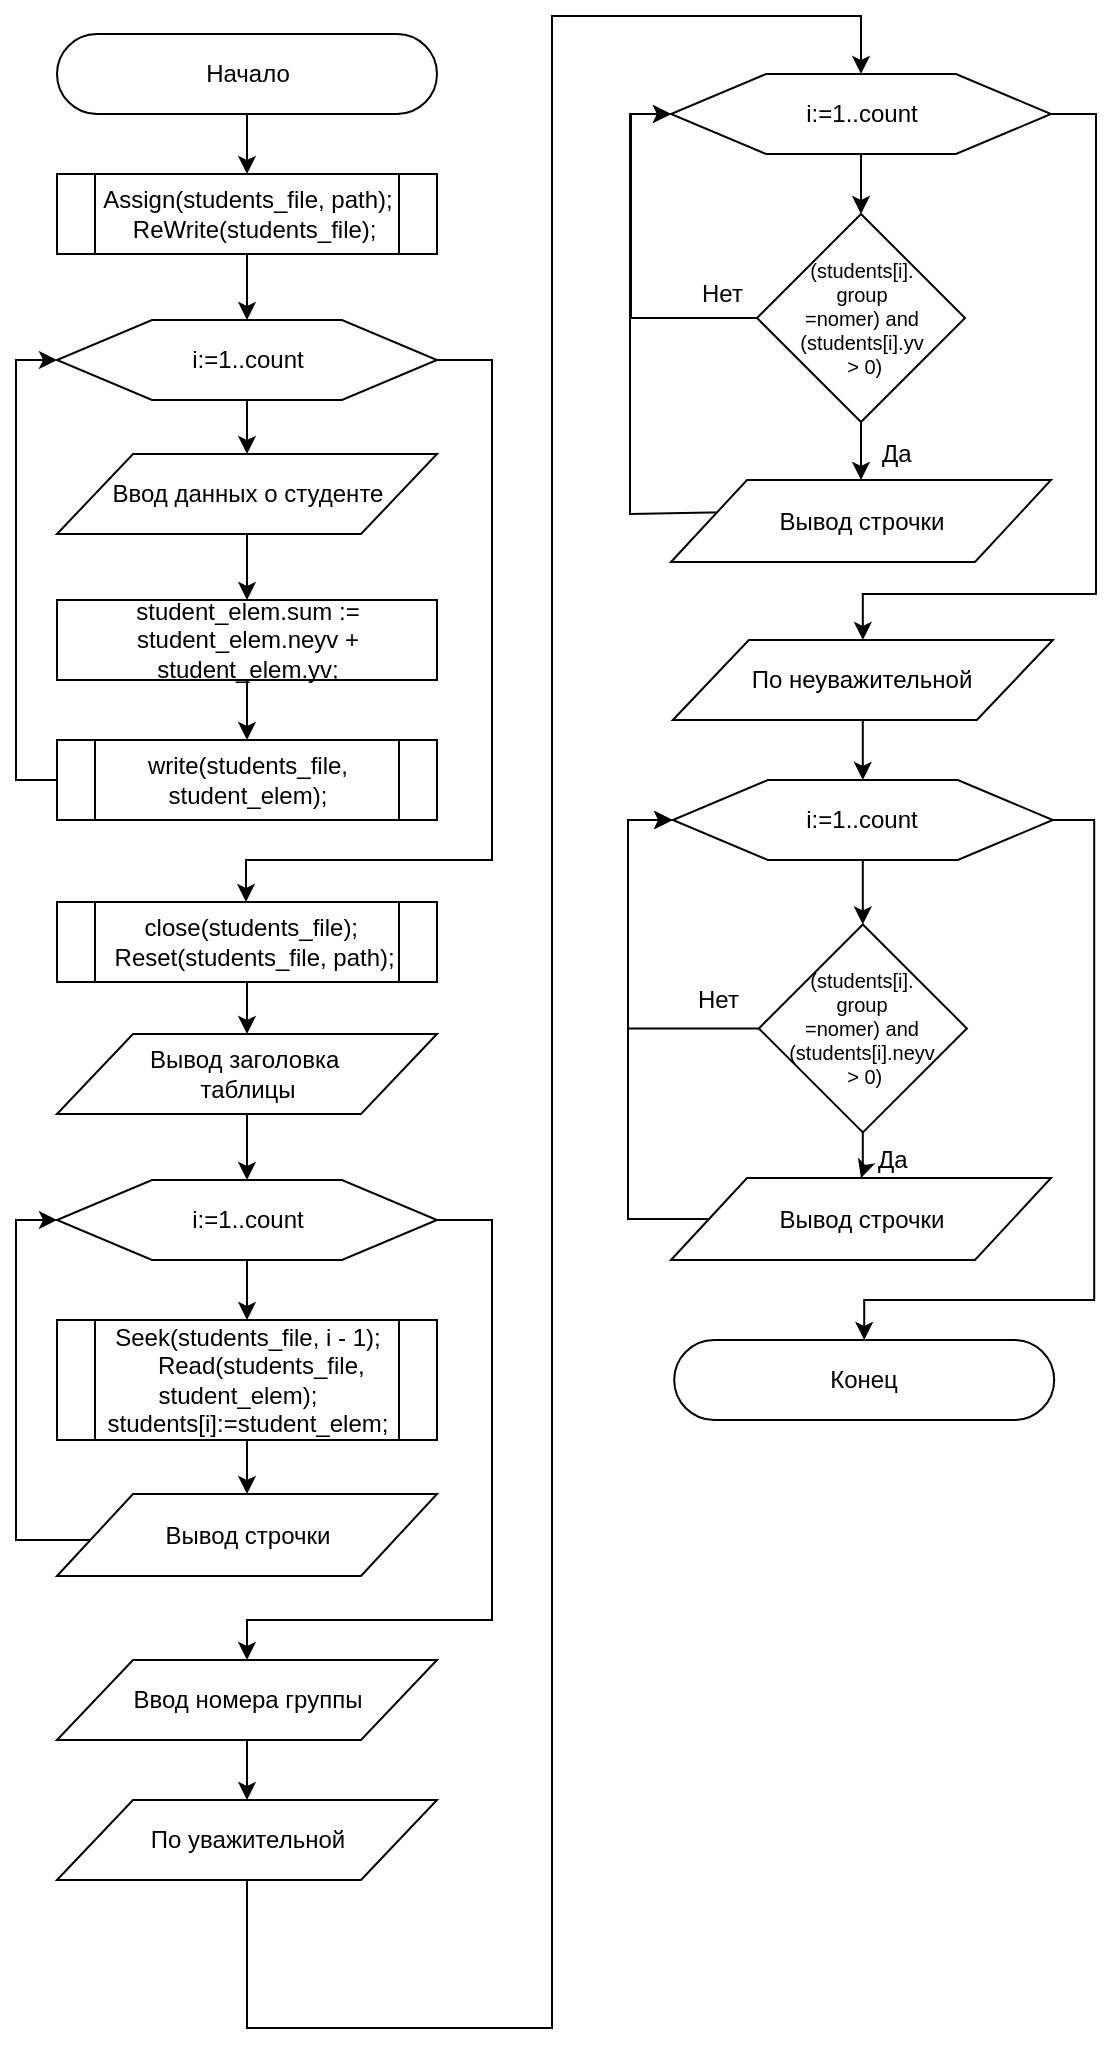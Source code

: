<mxfile version="12.4.3" pages="1"><diagram id="uEKd1bKO2W12qdS3lmsV" name="Page-1"><mxGraphModel dx="1564" dy="1432" grid="1" gridSize="10" guides="1" tooltips="1" connect="1" arrows="1" fold="1" page="1" pageScale="1" pageWidth="826" pageHeight="1169" math="0" shadow="0"><root><mxCell id="0"/><mxCell id="1" parent="0"/><mxCell id="1l5G_LiI9-MiY29V7-kR-7" style="edgeStyle=orthogonalEdgeStyle;rounded=0;orthogonalLoop=1;jettySize=auto;html=1;" parent="1" source="kkYclSk8KQMGGhpeGAz3-1" target="1l5G_LiI9-MiY29V7-kR-5" edge="1"><mxGeometry relative="1" as="geometry"/></mxCell><mxCell id="kkYclSk8KQMGGhpeGAz3-1" value="Начало" style="rounded=1;whiteSpace=wrap;html=1;arcSize=50;" parent="1" vertex="1"><mxGeometry x="162.5" y="87" width="190" height="40" as="geometry"/></mxCell><mxCell id="1l5G_LiI9-MiY29V7-kR-21" style="edgeStyle=orthogonalEdgeStyle;rounded=0;orthogonalLoop=1;jettySize=auto;html=1;entryX=0.5;entryY=0;entryDx=0;entryDy=0;" parent="1" source="kkYclSk8KQMGGhpeGAz3-7" target="kkYclSk8KQMGGhpeGAz3-11" edge="1"><mxGeometry relative="1" as="geometry"/></mxCell><mxCell id="kkYclSk8KQMGGhpeGAz3-7" value="&lt;div&gt;&amp;nbsp;close(students_file);&lt;/div&gt;&lt;div&gt;&amp;nbsp; Reset(students_file, path);&lt;/div&gt;" style="shape=process;whiteSpace=wrap;html=1;backgroundOutline=1;" parent="1" vertex="1"><mxGeometry x="162.5" y="521" width="190" height="40" as="geometry"/></mxCell><mxCell id="1l5G_LiI9-MiY29V7-kR-31" style="edgeStyle=orthogonalEdgeStyle;rounded=0;orthogonalLoop=1;jettySize=auto;html=1;entryX=0.5;entryY=0;entryDx=0;entryDy=0;fontSize=9;" parent="1" source="kkYclSk8KQMGGhpeGAz3-9" target="GboQXqfviO4Rw7eGarmv-9" edge="1"><mxGeometry relative="1" as="geometry"><mxPoint x="564.448" y="306.69" as="targetPoint"/></mxGeometry></mxCell><mxCell id="1l5G_LiI9-MiY29V7-kR-35" style="edgeStyle=orthogonalEdgeStyle;rounded=0;orthogonalLoop=1;jettySize=auto;html=1;entryX=0;entryY=0.5;entryDx=0;entryDy=0;fontSize=9;" parent="1" source="kkYclSk8KQMGGhpeGAz3-9" target="kkYclSk8KQMGGhpeGAz3-27" edge="1"><mxGeometry relative="1" as="geometry"><Array as="points"><mxPoint x="449.5" y="229"/><mxPoint x="449.5" y="127"/></Array></mxGeometry></mxCell><mxCell id="kkYclSk8KQMGGhpeGAz3-9" value="&lt;font style=&quot;font-size: 10px&quot;&gt;(students[i].&lt;br&gt;group&lt;br&gt;=nomer) and (students[i].yv&lt;br&gt;&amp;nbsp;&amp;gt; 0)&lt;/font&gt;" style="rhombus;whiteSpace=wrap;html=1;fontSize=9;" parent="1" vertex="1"><mxGeometry x="512.5" y="177" width="104" height="104" as="geometry"/></mxCell><mxCell id="kkYclSk8KQMGGhpeGAz3-18" style="edgeStyle=orthogonalEdgeStyle;rounded=0;orthogonalLoop=1;jettySize=auto;html=1;fontSize=10;" parent="1" edge="1"><mxGeometry relative="1" as="geometry"><mxPoint x="215.286" y="500" as="sourcePoint"/></mxGeometry></mxCell><mxCell id="1l5G_LiI9-MiY29V7-kR-23" style="edgeStyle=orthogonalEdgeStyle;rounded=0;orthogonalLoop=1;jettySize=auto;html=1;" parent="1" source="kkYclSk8KQMGGhpeGAz3-11" target="kkYclSk8KQMGGhpeGAz3-13" edge="1"><mxGeometry relative="1" as="geometry"/></mxCell><mxCell id="kkYclSk8KQMGGhpeGAz3-11" value="Вывод заголовка&amp;nbsp;&lt;br&gt;таблицы" style="shape=parallelogram;perimeter=parallelogramPerimeter;whiteSpace=wrap;html=1;" parent="1" vertex="1"><mxGeometry x="162.5" y="587" width="190" height="40" as="geometry"/></mxCell><mxCell id="1l5G_LiI9-MiY29V7-kR-24" style="edgeStyle=orthogonalEdgeStyle;rounded=0;orthogonalLoop=1;jettySize=auto;html=1;entryX=0.5;entryY=0;entryDx=0;entryDy=0;" parent="1" source="kkYclSk8KQMGGhpeGAz3-13" target="kkYclSk8KQMGGhpeGAz3-20" edge="1"><mxGeometry relative="1" as="geometry"/></mxCell><mxCell id="1l5G_LiI9-MiY29V7-kR-27" style="edgeStyle=orthogonalEdgeStyle;rounded=0;orthogonalLoop=1;jettySize=auto;html=1;exitX=1;exitY=0.5;exitDx=0;exitDy=0;entryX=0.5;entryY=0;entryDx=0;entryDy=0;" parent="1" source="kkYclSk8KQMGGhpeGAz3-13" target="GboQXqfviO4Rw7eGarmv-7" edge="1"><mxGeometry relative="1" as="geometry"><Array as="points"><mxPoint x="380" y="680"/><mxPoint x="380" y="880"/><mxPoint x="257" y="880"/></Array></mxGeometry></mxCell><mxCell id="kkYclSk8KQMGGhpeGAz3-13" value="i:=1..count" style="shape=hexagon;perimeter=hexagonPerimeter2;whiteSpace=wrap;html=1;" parent="1" vertex="1"><mxGeometry x="162.5" y="660" width="190" height="40" as="geometry"/></mxCell><mxCell id="kkYclSk8KQMGGhpeGAz3-17" style="edgeStyle=orthogonalEdgeStyle;rounded=0;orthogonalLoop=1;jettySize=auto;html=1;fontSize=10;" parent="1" edge="1"><mxGeometry relative="1" as="geometry"><mxPoint x="215.286" y="570" as="sourcePoint"/></mxGeometry></mxCell><mxCell id="1l5G_LiI9-MiY29V7-kR-25" style="edgeStyle=orthogonalEdgeStyle;rounded=0;orthogonalLoop=1;jettySize=auto;html=1;entryX=0.5;entryY=0;entryDx=0;entryDy=0;" parent="1" source="kkYclSk8KQMGGhpeGAz3-20" target="GboQXqfviO4Rw7eGarmv-6" edge="1"><mxGeometry relative="1" as="geometry"><mxPoint x="258" y="820" as="targetPoint"/></mxGeometry></mxCell><mxCell id="kkYclSk8KQMGGhpeGAz3-20" value="&lt;div&gt;Seek(students_file, i - 1);&lt;/div&gt;&lt;div&gt;&amp;nbsp; &amp;nbsp; Read(students_file, student_elem);&lt;span&gt;&amp;nbsp; &amp;nbsp; students[i]:=student_elem;&lt;/span&gt;&lt;/div&gt;" style="shape=process;whiteSpace=wrap;html=1;backgroundOutline=1;" parent="1" vertex="1"><mxGeometry x="162.5" y="730" width="190" height="60" as="geometry"/></mxCell><mxCell id="1l5G_LiI9-MiY29V7-kR-28" style="edgeStyle=orthogonalEdgeStyle;rounded=0;orthogonalLoop=1;jettySize=auto;html=1;entryX=0.5;entryY=0;entryDx=0;entryDy=0;" parent="1" source="kkYclSk8KQMGGhpeGAz3-23" target="kkYclSk8KQMGGhpeGAz3-27" edge="1"><mxGeometry relative="1" as="geometry"><Array as="points"><mxPoint x="258" y="1084"/><mxPoint x="410" y="1084"/><mxPoint x="410" y="78"/><mxPoint x="564" y="78"/></Array></mxGeometry></mxCell><mxCell id="kkYclSk8KQMGGhpeGAz3-23" value="По уважительной" style="shape=parallelogram;perimeter=parallelogramPerimeter;whiteSpace=wrap;html=1;" parent="1" vertex="1"><mxGeometry x="162.5" y="970" width="190" height="40" as="geometry"/></mxCell><mxCell id="1l5G_LiI9-MiY29V7-kR-29" style="edgeStyle=orthogonalEdgeStyle;rounded=0;orthogonalLoop=1;jettySize=auto;html=1;fontSize=9;" parent="1" source="kkYclSk8KQMGGhpeGAz3-27" target="kkYclSk8KQMGGhpeGAz3-9" edge="1"><mxGeometry relative="1" as="geometry"/></mxCell><mxCell id="1l5G_LiI9-MiY29V7-kR-46" style="edgeStyle=orthogonalEdgeStyle;rounded=0;orthogonalLoop=1;jettySize=auto;html=1;entryX=0.5;entryY=0;entryDx=0;entryDy=0;fontSize=12;" parent="1" source="kkYclSk8KQMGGhpeGAz3-27" target="GboQXqfviO4Rw7eGarmv-10" edge="1"><mxGeometry relative="1" as="geometry"><Array as="points"><mxPoint x="682" y="127"/><mxPoint x="682" y="367"/><mxPoint x="565" y="367"/></Array></mxGeometry></mxCell><mxCell id="kkYclSk8KQMGGhpeGAz3-27" value="i:=1..count" style="shape=hexagon;perimeter=hexagonPerimeter2;whiteSpace=wrap;html=1;" parent="1" vertex="1"><mxGeometry x="469.5" y="107" width="190" height="40" as="geometry"/></mxCell><mxCell id="1l5G_LiI9-MiY29V7-kR-26" style="edgeStyle=orthogonalEdgeStyle;rounded=0;orthogonalLoop=1;jettySize=auto;html=1;entryX=0;entryY=0.5;entryDx=0;entryDy=0;exitX=0;exitY=0.5;exitDx=0;exitDy=0;" parent="1" source="GboQXqfviO4Rw7eGarmv-6" target="kkYclSk8KQMGGhpeGAz3-13" edge="1"><mxGeometry relative="1" as="geometry"><Array as="points"><mxPoint x="181" y="840"/><mxPoint x="142" y="840"/><mxPoint x="142" y="680"/></Array><mxPoint x="162.5" y="840" as="sourcePoint"/></mxGeometry></mxCell><mxCell id="1l5G_LiI9-MiY29V7-kR-18" style="edgeStyle=orthogonalEdgeStyle;rounded=0;orthogonalLoop=1;jettySize=auto;html=1;entryX=0;entryY=0.5;entryDx=0;entryDy=0;" parent="1" source="1l5G_LiI9-MiY29V7-kR-4" target="1l5G_LiI9-MiY29V7-kR-10" edge="1"><mxGeometry relative="1" as="geometry"><Array as="points"><mxPoint x="142" y="460"/><mxPoint x="142" y="250"/></Array></mxGeometry></mxCell><mxCell id="1l5G_LiI9-MiY29V7-kR-4" value="write(students_file, student_elem);" style="shape=process;whiteSpace=wrap;html=1;backgroundOutline=1;" parent="1" vertex="1"><mxGeometry x="162.5" y="440" width="190" height="40" as="geometry"/></mxCell><mxCell id="1l5G_LiI9-MiY29V7-kR-8" style="edgeStyle=orthogonalEdgeStyle;rounded=0;orthogonalLoop=1;jettySize=auto;html=1;entryX=0.5;entryY=0;entryDx=0;entryDy=0;" parent="1" source="1l5G_LiI9-MiY29V7-kR-5" target="1l5G_LiI9-MiY29V7-kR-10" edge="1"><mxGeometry relative="1" as="geometry"><mxPoint x="258" y="227" as="targetPoint"/></mxGeometry></mxCell><mxCell id="1l5G_LiI9-MiY29V7-kR-5" value="&lt;div&gt;Assign(students_file, path);&lt;/div&gt;&lt;div&gt;&amp;nbsp; ReWrite(students_file);&lt;/div&gt;" style="shape=process;whiteSpace=wrap;html=1;backgroundOutline=1;" parent="1" vertex="1"><mxGeometry x="162.5" y="157" width="190" height="40" as="geometry"/></mxCell><mxCell id="1l5G_LiI9-MiY29V7-kR-12" style="edgeStyle=orthogonalEdgeStyle;rounded=0;orthogonalLoop=1;jettySize=auto;html=1;entryX=0.5;entryY=0;entryDx=0;entryDy=0;exitX=0.5;exitY=1;exitDx=0;exitDy=0;" parent="1" source="1l5G_LiI9-MiY29V7-kR-10" edge="1" target="GboQXqfviO4Rw7eGarmv-2"><mxGeometry relative="1" as="geometry"><mxPoint x="257.786" y="297.143" as="targetPoint"/><mxPoint x="258" y="267" as="sourcePoint"/></mxGeometry></mxCell><mxCell id="1l5G_LiI9-MiY29V7-kR-19" style="edgeStyle=orthogonalEdgeStyle;rounded=0;orthogonalLoop=1;jettySize=auto;html=1;" parent="1" source="1l5G_LiI9-MiY29V7-kR-10" target="kkYclSk8KQMGGhpeGAz3-7" edge="1"><mxGeometry relative="1" as="geometry"><Array as="points"><mxPoint x="380" y="250"/><mxPoint x="380" y="500"/><mxPoint x="257" y="500"/></Array></mxGeometry></mxCell><mxCell id="1l5G_LiI9-MiY29V7-kR-10" value="i:=1..count" style="shape=hexagon;perimeter=hexagonPerimeter2;whiteSpace=wrap;html=1;" parent="1" vertex="1"><mxGeometry x="162.5" y="230" width="190" height="40" as="geometry"/></mxCell><mxCell id="1l5G_LiI9-MiY29V7-kR-34" style="edgeStyle=orthogonalEdgeStyle;rounded=0;orthogonalLoop=1;jettySize=auto;html=1;entryX=0;entryY=0.5;entryDx=0;entryDy=0;fontSize=9;exitX=0.122;exitY=0.397;exitDx=0;exitDy=0;exitPerimeter=0;" parent="1" source="GboQXqfviO4Rw7eGarmv-9" target="kkYclSk8KQMGGhpeGAz3-27" edge="1"><mxGeometry relative="1" as="geometry"><Array as="points"><mxPoint x="489" y="326"/><mxPoint x="449" y="327"/><mxPoint x="449" y="127"/></Array><mxPoint x="469.5" y="326.69" as="sourcePoint"/></mxGeometry></mxCell><mxCell id="1l5G_LiI9-MiY29V7-kR-33" value="Да" style="text;html=1;resizable=0;points=[];autosize=1;align=left;verticalAlign=top;spacingTop=-4;fontSize=12;" parent="1" vertex="1"><mxGeometry x="572.5" y="287" width="30" height="10" as="geometry"/></mxCell><mxCell id="1l5G_LiI9-MiY29V7-kR-36" value="Нет" style="text;html=1;resizable=0;points=[];autosize=1;align=left;verticalAlign=top;spacingTop=-4;fontSize=12;" parent="1" vertex="1"><mxGeometry x="482.5" y="207" width="30" height="10" as="geometry"/></mxCell><mxCell id="1l5G_LiI9-MiY29V7-kR-37" style="edgeStyle=orthogonalEdgeStyle;rounded=0;orthogonalLoop=1;jettySize=auto;html=1;entryX=0.5;entryY=0;entryDx=0;entryDy=0;fontSize=9;" parent="1" source="1l5G_LiI9-MiY29V7-kR-39" target="GboQXqfviO4Rw7eGarmv-12" edge="1"><mxGeometry relative="1" as="geometry"><mxPoint x="566.333" y="659.667" as="targetPoint"/></mxGeometry></mxCell><mxCell id="1l5G_LiI9-MiY29V7-kR-38" style="edgeStyle=orthogonalEdgeStyle;rounded=0;orthogonalLoop=1;jettySize=auto;html=1;fontSize=9;exitX=0;exitY=0.5;exitDx=0;exitDy=0;" parent="1" source="1l5G_LiI9-MiY29V7-kR-39" edge="1"><mxGeometry relative="1" as="geometry"><Array as="points"><mxPoint x="448" y="584"/><mxPoint x="448" y="480"/></Array><mxPoint x="470" y="480" as="targetPoint"/></mxGeometry></mxCell><mxCell id="1l5G_LiI9-MiY29V7-kR-39" value="&lt;span style=&quot;font-size: 10px&quot;&gt;(students[i].&lt;/span&gt;&lt;br style=&quot;font-size: 10px&quot;&gt;&lt;span style=&quot;font-size: 10px&quot;&gt;group&lt;/span&gt;&lt;br style=&quot;font-size: 10px&quot;&gt;&lt;span style=&quot;font-size: 10px&quot;&gt;=nomer) and (students[i].neyv&lt;/span&gt;&lt;br style=&quot;font-size: 10px&quot;&gt;&lt;span style=&quot;font-size: 10px&quot;&gt;&amp;nbsp;&amp;gt; 0)&lt;/span&gt;" style="rhombus;whiteSpace=wrap;html=1;fontSize=9;" parent="1" vertex="1"><mxGeometry x="513.43" y="532.21" width="104" height="104" as="geometry"/></mxCell><mxCell id="1l5G_LiI9-MiY29V7-kR-40" style="edgeStyle=orthogonalEdgeStyle;rounded=0;orthogonalLoop=1;jettySize=auto;html=1;fontSize=9;" parent="1" source="1l5G_LiI9-MiY29V7-kR-41" target="1l5G_LiI9-MiY29V7-kR-39" edge="1"><mxGeometry relative="1" as="geometry"/></mxCell><mxCell id="1l5G_LiI9-MiY29V7-kR-48" style="edgeStyle=orthogonalEdgeStyle;rounded=0;orthogonalLoop=1;jettySize=auto;html=1;fontSize=12;" parent="1" source="1l5G_LiI9-MiY29V7-kR-41" target="1l5G_LiI9-MiY29V7-kR-47" edge="1"><mxGeometry relative="1" as="geometry"><Array as="points"><mxPoint x="681.1" y="480"/><mxPoint x="681.1" y="720"/><mxPoint x="566.1" y="720"/></Array></mxGeometry></mxCell><mxCell id="1l5G_LiI9-MiY29V7-kR-41" value="i:=1..count" style="shape=hexagon;perimeter=hexagonPerimeter2;whiteSpace=wrap;html=1;" parent="1" vertex="1"><mxGeometry x="470.43" y="460" width="190" height="40" as="geometry"/></mxCell><mxCell id="1l5G_LiI9-MiY29V7-kR-42" style="edgeStyle=orthogonalEdgeStyle;rounded=0;orthogonalLoop=1;jettySize=auto;html=1;entryX=0;entryY=0.5;entryDx=0;entryDy=0;fontSize=9;exitX=0;exitY=0.5;exitDx=0;exitDy=0;" parent="1" source="GboQXqfviO4Rw7eGarmv-12" target="1l5G_LiI9-MiY29V7-kR-41" edge="1"><mxGeometry relative="1" as="geometry"><Array as="points"><mxPoint x="448" y="679"/><mxPoint x="448" y="480"/></Array><mxPoint x="471.1" y="679.667" as="sourcePoint"/></mxGeometry></mxCell><mxCell id="1l5G_LiI9-MiY29V7-kR-44" value="Да" style="text;html=1;resizable=0;points=[];autosize=1;align=left;verticalAlign=top;spacingTop=-4;fontSize=12;" parent="1" vertex="1"><mxGeometry x="571.1" y="640" width="30" height="10" as="geometry"/></mxCell><mxCell id="1l5G_LiI9-MiY29V7-kR-45" value="Нет" style="text;html=1;resizable=0;points=[];autosize=1;align=left;verticalAlign=top;spacingTop=-4;fontSize=12;" parent="1" vertex="1"><mxGeometry x="481.1" y="560" width="30" height="10" as="geometry"/></mxCell><mxCell id="1l5G_LiI9-MiY29V7-kR-47" value="Конец" style="rounded=1;whiteSpace=wrap;html=1;fontSize=12;arcSize=50;" parent="1" vertex="1"><mxGeometry x="471.1" y="740" width="190" height="40" as="geometry"/></mxCell><mxCell id="GboQXqfviO4Rw7eGarmv-4" style="edgeStyle=orthogonalEdgeStyle;rounded=0;orthogonalLoop=1;jettySize=auto;html=1;entryX=0.5;entryY=0;entryDx=0;entryDy=0;" edge="1" parent="1" source="GboQXqfviO4Rw7eGarmv-2" target="GboQXqfviO4Rw7eGarmv-3"><mxGeometry relative="1" as="geometry"/></mxCell><mxCell id="GboQXqfviO4Rw7eGarmv-2" value="Ввод данных о студенте" style="shape=parallelogram;perimeter=parallelogramPerimeter;whiteSpace=wrap;html=1;" vertex="1" parent="1"><mxGeometry x="162.5" y="297" width="190" height="40" as="geometry"/></mxCell><mxCell id="GboQXqfviO4Rw7eGarmv-5" style="edgeStyle=orthogonalEdgeStyle;rounded=0;orthogonalLoop=1;jettySize=auto;html=1;entryX=0.5;entryY=0;entryDx=0;entryDy=0;" edge="1" parent="1" source="GboQXqfviO4Rw7eGarmv-3" target="1l5G_LiI9-MiY29V7-kR-4"><mxGeometry relative="1" as="geometry"/></mxCell><mxCell id="GboQXqfviO4Rw7eGarmv-3" value="student_elem.sum := student_elem.neyv + student_elem.yv;" style="rounded=0;whiteSpace=wrap;html=1;" vertex="1" parent="1"><mxGeometry x="162.5" y="370" width="190" height="40" as="geometry"/></mxCell><mxCell id="GboQXqfviO4Rw7eGarmv-6" value="Вывод строчки" style="shape=parallelogram;perimeter=parallelogramPerimeter;whiteSpace=wrap;html=1;" vertex="1" parent="1"><mxGeometry x="162.5" y="817" width="190" height="41" as="geometry"/></mxCell><mxCell id="GboQXqfviO4Rw7eGarmv-8" style="edgeStyle=orthogonalEdgeStyle;rounded=0;orthogonalLoop=1;jettySize=auto;html=1;" edge="1" parent="1" source="GboQXqfviO4Rw7eGarmv-7" target="kkYclSk8KQMGGhpeGAz3-23"><mxGeometry relative="1" as="geometry"/></mxCell><mxCell id="GboQXqfviO4Rw7eGarmv-7" value="Ввод номера группы" style="shape=parallelogram;perimeter=parallelogramPerimeter;whiteSpace=wrap;html=1;" vertex="1" parent="1"><mxGeometry x="162.5" y="900" width="190" height="40" as="geometry"/></mxCell><mxCell id="GboQXqfviO4Rw7eGarmv-9" value="Вывод строчки" style="shape=parallelogram;perimeter=parallelogramPerimeter;whiteSpace=wrap;html=1;" vertex="1" parent="1"><mxGeometry x="469.5" y="310" width="190" height="41" as="geometry"/></mxCell><mxCell id="GboQXqfviO4Rw7eGarmv-11" style="edgeStyle=orthogonalEdgeStyle;rounded=0;orthogonalLoop=1;jettySize=auto;html=1;" edge="1" parent="1" source="GboQXqfviO4Rw7eGarmv-10" target="1l5G_LiI9-MiY29V7-kR-41"><mxGeometry relative="1" as="geometry"/></mxCell><mxCell id="GboQXqfviO4Rw7eGarmv-10" value="По неуважительной" style="shape=parallelogram;perimeter=parallelogramPerimeter;whiteSpace=wrap;html=1;" vertex="1" parent="1"><mxGeometry x="470.43" y="390" width="190" height="40" as="geometry"/></mxCell><mxCell id="GboQXqfviO4Rw7eGarmv-12" value="Вывод строчки" style="shape=parallelogram;perimeter=parallelogramPerimeter;whiteSpace=wrap;html=1;" vertex="1" parent="1"><mxGeometry x="469.5" y="659" width="190" height="41" as="geometry"/></mxCell></root></mxGraphModel></diagram></mxfile>